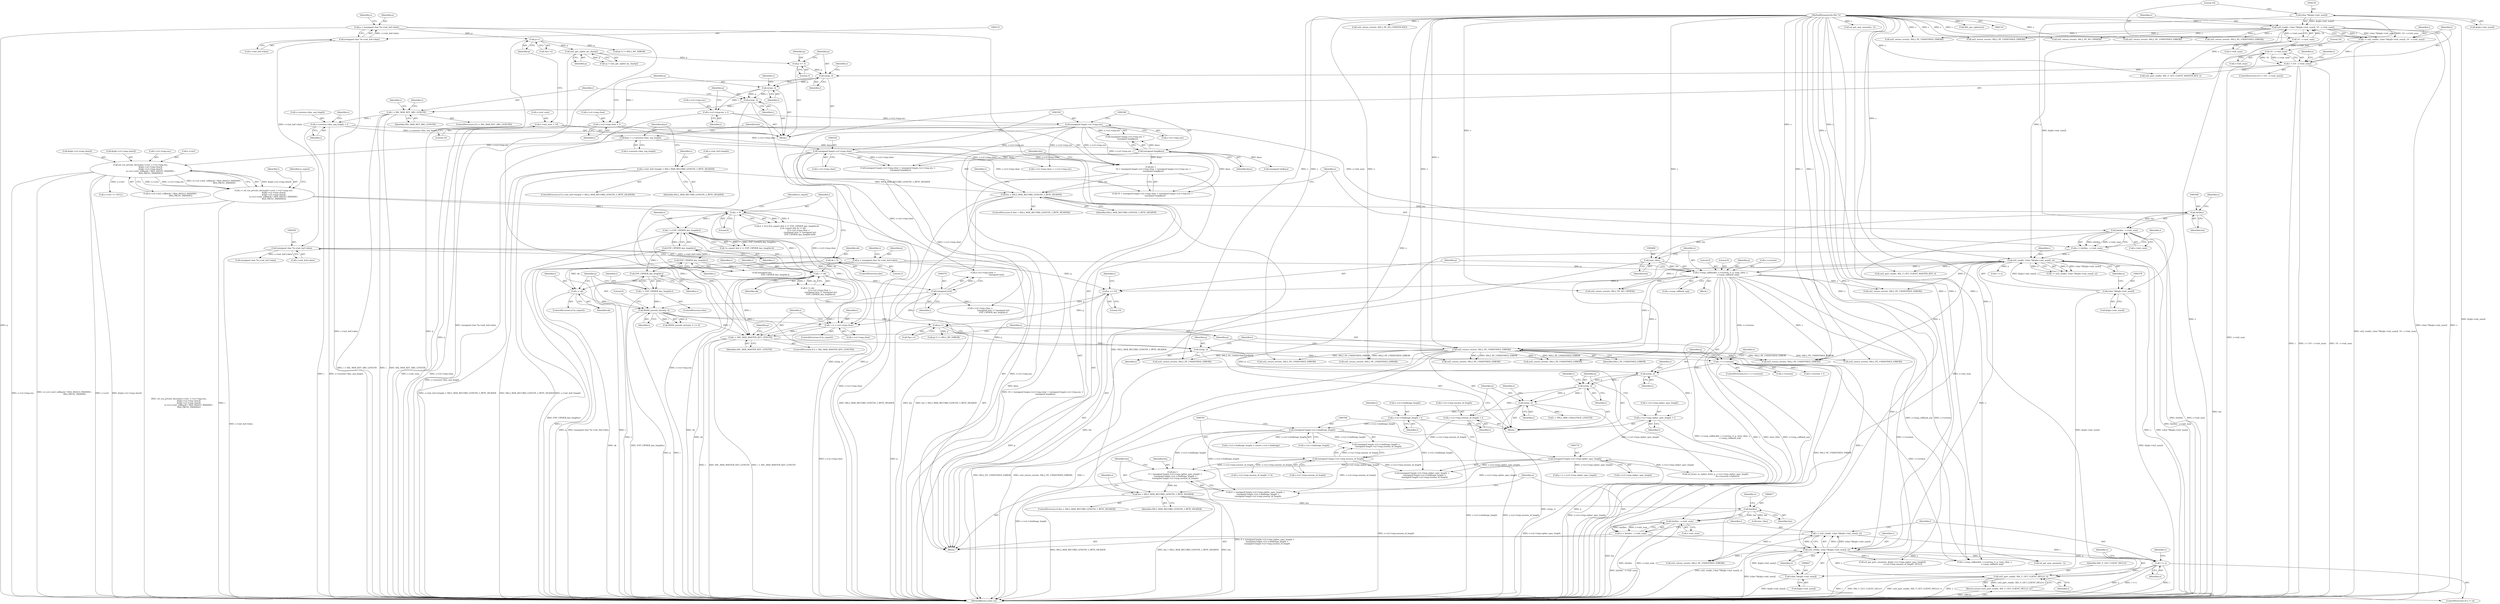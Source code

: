 digraph "0_openssl_86f8fb0e344d62454f8daf3e15236b2b59210756_0@API" {
"1000822" [label="(Call,i = ssl2_read(s, (char *)&(p[s->init_num]), n))"];
"1000824" [label="(Call,ssl2_read(s, (char *)&(p[s->init_num]), n))"];
"1000375" [label="(Call,ssl2_read(s, (char *)&(p[s->init_num]), n))"];
"1000147" [label="(Call,ssl2_read(s, (char *)&(p[s->init_num]), 10 - s->init_num))"];
"1000117" [label="(MethodParameterIn,SSL *s)"];
"1000149" [label="(Call,(char *)&(p[s->init_num]))"];
"1000157" [label="(Call,10 - s->init_num)"];
"1000377" [label="(Call,(char *)&(p[s->init_num]))"];
"1000364" [label="(Call,n = (int)len - s->init_num)"];
"1000366" [label="(Call,(int)len - s->init_num)"];
"1000367" [label="(Call,(int)len)"];
"1000351" [label="(Call,len > SSL2_MAX_RECORD_LENGTH_3_BYTE_HEADER)"];
"1000323" [label="(Call,len =\n        10 + (unsigned long)s->s2->tmp.clear + (unsigned long)s->s2->tmp.enc +\n        (unsigned long)keya)"];
"1000328" [label="(Call,(unsigned long)s->s2->tmp.clear)"];
"1000239" [label="(Call,s->s2->tmp.clear = i)"];
"1000236" [label="(Call,n2s(p, i))"];
"1000233" [label="(Call,p += 3)"];
"1000210" [label="(Call,ssl2_get_cipher_by_char(p))"];
"1000183" [label="(Call,p++)"];
"1000129" [label="(Call,p = (unsigned char *)s->init_buf->data)"];
"1000131" [label="(Call,(unsigned char *)s->init_buf->data)"];
"1000163" [label="(Call,i < (10 - s->init_num))"];
"1000145" [label="(Call,i = ssl2_read(s, (char *)&(p[s->init_num]), 10 - s->init_num))"];
"1000165" [label="(Call,10 - s->init_num)"];
"1000338" [label="(Call,(unsigned long)s->s2->tmp.enc)"];
"1000251" [label="(Call,s->s2->tmp.enc = i)"];
"1000248" [label="(Call,n2s(p, i))"];
"1000347" [label="(Call,(unsigned long)keya)"];
"1000316" [label="(Call,keya = s->session->key_arg_length)"];
"1000277" [label="(Call,s->session->key_arg_length = i)"];
"1000264" [label="(Call,i > SSL_MAX_KEY_ARG_LENGTH)"];
"1000260" [label="(Call,n2s(p, i))"];
"1000299" [label="(Call,s->init_buf->length < SSL2_MAX_RECORD_LENGTH_3_BYTE_HEADER)"];
"1000175" [label="(Call,s->init_num = 10)"];
"1000657" [label="(Call,ssl2_return_error(s, SSL2_PE_UNDEFINED_ERROR))"];
"1000400" [label="(Call,s->msg_callback(0, s->version, 0, p, (size_t)len, s,\n                        s->msg_callback_arg))"];
"1000289" [label="(Call,p = (unsigned char *)s->init_buf->data)"];
"1000291" [label="(Call,(unsigned char *)s->init_buf->data)"];
"1000407" [label="(Call,(size_t)len)"];
"1000826" [label="(Call,(char *)&(p[s->init_num]))"];
"1000813" [label="(Call,n = (int)len - s->init_num)"];
"1000815" [label="(Call,(int)len - s->init_num)"];
"1000816" [label="(Call,(int)len)"];
"1000800" [label="(Call,len > SSL2_MAX_RECORD_LENGTH_3_BYTE_HEADER)"];
"1000768" [label="(Call,len =\n        9 + (unsigned long)s->s2->tmp.cipher_spec_length +\n        (unsigned long)s->s2->challenge_length +\n        (unsigned long)s->s2->tmp.session_id_length)"];
"1000773" [label="(Call,(unsigned long)s->s2->tmp.cipher_spec_length)"];
"1000705" [label="(Call,s->s2->tmp.cipher_spec_length = i)"];
"1000702" [label="(Call,n2s(p, i))"];
"1000688" [label="(Call,n2s(p, i))"];
"1000663" [label="(Call,p++)"];
"1000599" [label="(Call,RAND_pseudo_bytes(p, i))"];
"1000414" [label="(Call,p += 10)"];
"1000589" [label="(Call,i = ek)"];
"1000547" [label="(Call,ek = 5)"];
"1000566" [label="(Call,i != ek)"];
"1000559" [label="(Call,i != EVP_CIPHER_key_length(c))"];
"1000552" [label="(Call,i < 0)"];
"1000466" [label="(Call,i = ssl_rsa_private_decrypt(s->cert, s->s2->tmp.enc,\n                                &(p[s->s2->tmp.clear]),\n                                &(p[s->s2->tmp.clear]),\n                                (s->s2->ssl2_rollback) ? RSA_SSLV23_PADDING :\n                                RSA_PKCS1_PADDING))"];
"1000468" [label="(Call,ssl_rsa_private_decrypt(s->cert, s->s2->tmp.enc,\n                                &(p[s->s2->tmp.clear]),\n                                &(p[s->s2->tmp.clear]),\n                                (s->s2->ssl2_rollback) ? RSA_SSLV23_PADDING :\n                                RSA_PKCS1_PADDING))"];
"1000561" [label="(Call,EVP_CIPHER_key_length(c))"];
"1000593" [label="(Call,i = EVP_CIPHER_key_length(c))"];
"1000595" [label="(Call,EVP_CIPHER_key_length(c))"];
"1000583" [label="(Call,EVP_CIPHER_key_length(c))"];
"1000653" [label="(Call,i > SSL_MAX_MASTER_KEY_LENGTH)"];
"1000643" [label="(Call,i += s->s2->tmp.clear)"];
"1000578" [label="(Call,(unsigned int)i)"];
"1000692" [label="(Call,i < s->version)"];
"1000783" [label="(Call,(unsigned long)s->s2->challenge_length)"];
"1000729" [label="(Call,s->s2->challenge_length = i)"];
"1000726" [label="(Call,n2s(p, i))"];
"1000714" [label="(Call,n2s(p, i))"];
"1000790" [label="(Call,(unsigned long)s->s2->tmp.session_id_length)"];
"1000717" [label="(Call,s->s2->tmp.session_id_length = i)"];
"1000836" [label="(Call,i != n)"];
"1000840" [label="(Call,ssl2_part_read(s, SSL_F_GET_CLIENT_HELLO, i))"];
"1000839" [label="(Return,return (ssl2_part_read(s, SSL_F_GET_CLIENT_HELLO, i));)"];
"1000300" [label="(Call,s->init_buf->length)"];
"1000233" [label="(Call,p += 3)"];
"1000129" [label="(Call,p = (unsigned char *)s->init_buf->data)"];
"1000556" [label="(Call,!is_export && (i != EVP_CIPHER_key_length(c)))"];
"1000580" [label="(Identifier,i)"];
"1000729" [label="(Call,s->s2->challenge_length = i)"];
"1000369" [label="(Identifier,len)"];
"1000828" [label="(Call,&(p[s->init_num]))"];
"1000365" [label="(Identifier,n)"];
"1000815" [label="(Call,(int)len - s->init_num)"];
"1000327" [label="(Call,(unsigned long)s->s2->tmp.clear + (unsigned long)s->s2->tmp.enc +\n        (unsigned long)keya)"];
"1000166" [label="(Literal,10)"];
"1000406" [label="(Identifier,p)"];
"1000467" [label="(Identifier,i)"];
"1000602" [label="(Literal,0)"];
"1000969" [label="(Call,s->cert == NULL)"];
"1000402" [label="(Call,s->version)"];
"1000800" [label="(Call,len > SSL2_MAX_RECORD_LENGTH_3_BYTE_HEADER)"];
"1000117" [label="(MethodParameterIn,SSL *s)"];
"1000826" [label="(Call,(char *)&(p[s->init_num]))"];
"1000164" [label="(Identifier,i)"];
"1000251" [label="(Call,s->s2->tmp.enc = i)"];
"1000568" [label="(Identifier,ek)"];
"1000804" [label="(Call,ssl2_return_error(s, SSL2_PE_UNDEFINED_ERROR))"];
"1000238" [label="(Identifier,i)"];
"1000589" [label="(Call,i = ek)"];
"1000261" [label="(Identifier,p)"];
"1000317" [label="(Identifier,keya)"];
"1000730" [label="(Call,s->s2->challenge_length)"];
"1000592" [label="(ControlStructure,else)"];
"1000349" [label="(Identifier,keya)"];
"1000172" [label="(Identifier,s)"];
"1000690" [label="(Identifier,i)"];
"1000293" [label="(Call,s->init_buf->data)"];
"1000561" [label="(Call,EVP_CIPHER_key_length(c))"];
"1000466" [label="(Call,i = ssl_rsa_private_decrypt(s->cert, s->s2->tmp.enc,\n                                &(p[s->s2->tmp.clear]),\n                                &(p[s->s2->tmp.clear]),\n                                (s->s2->ssl2_rollback) ? RSA_SSLV23_PADDING :\n                                RSA_PKCS1_PADDING))"];
"1000162" [label="(ControlStructure,if (i < (10 - s->init_num)))"];
"1000249" [label="(Identifier,p)"];
"1000814" [label="(Identifier,n)"];
"1000975" [label="(Call,ssl2_return_error(s, SSL2_PE_NO_CERTIFICATE))"];
"1000159" [label="(Call,s->init_num)"];
"1000323" [label="(Call,len =\n        10 + (unsigned long)s->s2->tmp.clear + (unsigned long)s->s2->tmp.enc +\n        (unsigned long)keya)"];
"1000662" [label="(Call,*(p++))"];
"1000337" [label="(Call,(unsigned long)s->s2->tmp.enc +\n        (unsigned long)keya)"];
"1000182" [label="(Call,*(p++))"];
"1000290" [label="(Identifier,p)"];
"1000675" [label="(Call,ssl2_return_error(s, SSL2_PE_UNDEFINED_ERROR))"];
"1000400" [label="(Call,s->msg_callback(0, s->version, 0, p, (size_t)len, s,\n                        s->msg_callback_arg))"];
"1000266" [label="(Identifier,SSL_MAX_KEY_ARG_LENGTH)"];
"1000581" [label="(Call,(unsigned int)\n                                          EVP_CIPHER_key_length(c))"];
"1000783" [label="(Call,(unsigned long)s->s2->challenge_length)"];
"1001004" [label="(Call,ssl_bytes_to_cipher_list(s, p, s->s2->tmp.cipher_spec_length,\n                                      &s->session->ciphers))"];
"1000551" [label="(Call,(i < 0) || ((!is_export && (i != EVP_CIPHER_key_length(c)))\n                    || (is_export && ((i != ek)\n                                      || (s->s2->tmp.clear +\n                                          (unsigned int)i != (unsigned int)\n                                          EVP_CIPHER_key_length(c))))))"];
"1000268" [label="(Call,ssl2_return_error(s, SSL2_PE_UNDEFINED_ERROR))"];
"1000713" [label="(Identifier,i)"];
"1000790" [label="(Call,(unsigned long)s->s2->tmp.session_id_length)"];
"1000594" [label="(Identifier,i)"];
"1000264" [label="(Call,i > SSL_MAX_KEY_ARG_LENGTH)"];
"1000590" [label="(Identifier,i)"];
"1000371" [label="(Identifier,s)"];
"1000176" [label="(Call,s->init_num)"];
"1000653" [label="(Call,i > SSL_MAX_MASTER_KEY_LENGTH)"];
"1000263" [label="(ControlStructure,if (i > SSL_MAX_KEY_ARG_LENGTH))"];
"1000601" [label="(Identifier,i)"];
"1000479" [label="(Call,&(p[s->s2->tmp.clear]))"];
"1000728" [label="(Identifier,i)"];
"1000868" [label="(Call,s->s2->tmp.session_id_length != 0)"];
"1000567" [label="(Identifier,i)"];
"1000302" [label="(Identifier,s)"];
"1000269" [label="(Identifier,s)"];
"1000773" [label="(Call,(unsigned long)s->s2->tmp.cipher_spec_length)"];
"1000668" [label="(Call,p[-1] != SSL2_MT_ERROR)"];
"1000840" [label="(Call,ssl2_part_read(s, SSL_F_GET_CLIENT_HELLO, i))"];
"1000547" [label="(Call,ek = 5)"];
"1000175" [label="(Call,s->init_num = 10)"];
"1000410" [label="(Identifier,s)"];
"1000913" [label="(Call,ssl2_return_error(s, SSL2_PE_UNDEFINED_ERROR))"];
"1000387" [label="(Call,i != n)"];
"1000148" [label="(Identifier,s)"];
"1000593" [label="(Call,i = EVP_CIPHER_key_length(c))"];
"1000856" [label="(Call,(size_t)len)"];
"1000265" [label="(Identifier,i)"];
"1000328" [label="(Call,(unsigned long)s->s2->tmp.clear)"];
"1000234" [label="(Identifier,p)"];
"1000278" [label="(Call,s->session->key_arg_length)"];
"1000356" [label="(Identifier,s)"];
"1000658" [label="(Identifier,s)"];
"1000818" [label="(Identifier,len)"];
"1000702" [label="(Call,n2s(p, i))"];
"1000693" [label="(Identifier,i)"];
"1000255" [label="(Identifier,s)"];
"1000298" [label="(ControlStructure,if (s->init_buf->length < SSL2_MAX_RECORD_LENGTH_3_BYTE_HEADER))"];
"1000654" [label="(Identifier,i)"];
"1000842" [label="(Identifier,SSL_F_GET_CLIENT_HELLO)"];
"1000211" [label="(Identifier,p)"];
"1000305" [label="(Identifier,SSL2_MAX_RECORD_LENGTH_3_BYTE_HEADER)"];
"1000599" [label="(Call,RAND_pseudo_bytes(p, i))"];
"1000248" [label="(Call,n2s(p, i))"];
"1000280" [label="(Identifier,s)"];
"1000566" [label="(Call,i != ek)"];
"1000558" [label="(Identifier,is_export)"];
"1001122" [label="(Call,s->s2->challenge_length > sizeof s->s2->challenge)"];
"1001166" [label="(MethodReturn,static int)"];
"1000145" [label="(Call,i = ssl2_read(s, (char *)&(p[s->init_num]), 10 - s->init_num))"];
"1000553" [label="(Identifier,i)"];
"1000643" [label="(Call,i += s->s2->tmp.clear)"];
"1000694" [label="(Call,s->version)"];
"1000468" [label="(Call,ssl_rsa_private_decrypt(s->cert, s->s2->tmp.enc,\n                                &(p[s->s2->tmp.clear]),\n                                &(p[s->s2->tmp.clear]),\n                                (s->s2->ssl2_rollback) ? RSA_SSLV23_PADDING :\n                                RSA_PKCS1_PADDING))"];
"1000715" [label="(Identifier,p)"];
"1000836" [label="(Call,i != n)"];
"1000240" [label="(Call,s->s2->tmp.clear)"];
"1000718" [label="(Call,s->s2->tmp.session_id_length)"];
"1000760" [label="(Identifier,p)"];
"1000374" [label="(Identifier,i)"];
"1000144" [label="(Block,)"];
"1001103" [label="(Call,p += s->s2->tmp.cipher_spec_length)"];
"1000373" [label="(Call,i = ssl2_read(s, (char *)&(p[s->init_num]), n))"];
"1000705" [label="(Call,s->s2->tmp.cipher_spec_length = i)"];
"1000355" [label="(Call,ssl2_return_error(s, SSL2_PE_UNDEFINED_ERROR))"];
"1000587" [label="(ControlStructure,if (is_export))"];
"1000692" [label="(Call,i < s->version)"];
"1000761" [label="(Call,(unsigned char *)s->init_buf->data)"];
"1000157" [label="(Call,10 - s->init_num)"];
"1000262" [label="(Identifier,i)"];
"1001135" [label="(Call,ssl2_return_error(s, SSL2_PE_UNDEFINED_ERROR))"];
"1000259" [label="(Identifier,i)"];
"1000379" [label="(Call,&(p[s->init_num]))"];
"1000407" [label="(Call,(size_t)len)"];
"1000802" [label="(Identifier,SSL2_MAX_RECORD_LENGTH_3_BYTE_HEADER)"];
"1000745" [label="(Call,ssl2_return_error(s, SSL2_PE_UNDEFINED_ERROR))"];
"1000147" [label="(Call,ssl2_read(s, (char *)&(p[s->init_num]), 10 - s->init_num))"];
"1000370" [label="(Call,s->init_num)"];
"1000385" [label="(Identifier,n)"];
"1000699" [label="(Identifier,s)"];
"1000716" [label="(Identifier,i)"];
"1000236" [label="(Call,n2s(p, i))"];
"1000600" [label="(Identifier,p)"];
"1000706" [label="(Call,s->s2->tmp.cipher_spec_length)"];
"1000986" [label="(Call,ssl_get_new_session(s, 1))"];
"1000739" [label="(Identifier,i)"];
"1000554" [label="(Literal,0)"];
"1000165" [label="(Call,10 - s->init_num)"];
"1000237" [label="(Identifier,p)"];
"1000415" [label="(Identifier,p)"];
"1000260" [label="(Call,n2s(p, i))"];
"1000289" [label="(Call,p = (unsigned char *)s->init_buf->data)"];
"1000769" [label="(Identifier,len)"];
"1000411" [label="(Call,s->msg_callback_arg)"];
"1000663" [label="(Call,p++)"];
"1000824" [label="(Call,ssl2_read(s, (char *)&(p[s->init_num]), n))"];
"1000420" [label="(Identifier,s)"];
"1000960" [label="(Call,ssl2_return_error(s, SSL2_PE_UNDEFINED_ERROR))"];
"1000347" [label="(Call,(unsigned long)keya)"];
"1000130" [label="(Identifier,p)"];
"1000141" [label="(Identifier,s)"];
"1000813" [label="(Call,n = (int)len - s->init_num)"];
"1000146" [label="(Identifier,i)"];
"1000340" [label="(Call,s->s2->tmp.enc)"];
"1000414" [label="(Call,p += 10)"];
"1000704" [label="(Identifier,i)"];
"1000416" [label="(Literal,10)"];
"1000799" [label="(ControlStructure,if (len > SSL2_MAX_RECORD_LENGTH_3_BYTE_HEADER))"];
"1000990" [label="(Call,ssl2_return_error(s, SSL2_PE_UNDEFINED_ERROR))"];
"1000426" [label="(Call,s->s2->tmp.clear + s->s2->tmp.enc)"];
"1000409" [label="(Identifier,len)"];
"1000825" [label="(Identifier,s)"];
"1000208" [label="(Call,cp = ssl2_get_cipher_by_char(p))"];
"1000820" [label="(Identifier,s)"];
"1000375" [label="(Call,ssl2_read(s, (char *)&(p[s->init_num]), n))"];
"1000183" [label="(Call,p++)"];
"1000775" [label="(Call,s->s2->tmp.cipher_spec_length)"];
"1000792" [label="(Call,s->s2->tmp.session_id_length)"];
"1000210" [label="(Call,ssl2_get_cipher_by_char(p))"];
"1000252" [label="(Call,s->s2->tmp.enc)"];
"1000645" [label="(Call,s->s2->tmp.clear)"];
"1000376" [label="(Identifier,s)"];
"1000714" [label="(Call,n2s(p, i))"];
"1000841" [label="(Identifier,s)"];
"1000837" [label="(Identifier,i)"];
"1000849" [label="(Call,s->msg_callback(0, s->version, 0, p, (size_t)len, s,\n                        s->msg_callback_arg))"];
"1000338" [label="(Call,(unsigned long)s->s2->tmp.enc)"];
"1000689" [label="(Identifier,p)"];
"1000195" [label="(Call,ssl2_return_error(s, SSL2_PE_UNDEFINED_ERROR))"];
"1000163" [label="(Call,i < (10 - s->init_num))"];
"1000472" [label="(Call,s->s2->tmp.enc)"];
"1000823" [label="(Identifier,i)"];
"1000299" [label="(Call,s->init_buf->length < SSL2_MAX_RECORD_LENGTH_3_BYTE_HEADER)"];
"1000167" [label="(Call,s->init_num)"];
"1000235" [label="(Literal,3)"];
"1000283" [label="(Identifier,i)"];
"1000469" [label="(Call,s->cert)"];
"1000151" [label="(Call,&(p[s->init_num]))"];
"1000655" [label="(Identifier,SSL_MAX_MASTER_KEY_LENGTH)"];
"1000835" [label="(ControlStructure,if (i != n))"];
"1000785" [label="(Call,s->s2->challenge_length)"];
"1000399" [label="(Block,)"];
"1000839" [label="(Return,return (ssl2_part_read(s, SSL_F_GET_CLIENT_HELLO, i));)"];
"1000552" [label="(Call,i < 0)"];
"1000401" [label="(Literal,0)"];
"1000324" [label="(Identifier,len)"];
"1000822" [label="(Call,i = ssl2_read(s, (char *)&(p[s->init_num]), n))"];
"1000133" [label="(Call,s->init_buf->data)"];
"1000591" [label="(Identifier,ek)"];
"1000732" [label="(Identifier,s)"];
"1000377" [label="(Call,(char *)&(p[s->init_num]))"];
"1000250" [label="(Identifier,i)"];
"1000562" [label="(Identifier,c)"];
"1000560" [label="(Identifier,i)"];
"1000538" [label="(Call,ssl2_return_error(s, SSL2_PE_NO_CIPHER))"];
"1000838" [label="(Identifier,n)"];
"1000179" [label="(Literal,10)"];
"1000801" [label="(Identifier,len)"];
"1000366" [label="(Call,(int)len - s->init_num)"];
"1000325" [label="(Call,10 + (unsigned long)s->s2->tmp.clear + (unsigned long)s->s2->tmp.enc +\n        (unsigned long)keya)"];
"1000247" [label="(Identifier,i)"];
"1000578" [label="(Call,(unsigned int)i)"];
"1000565" [label="(Call,(i != ek)\n                                      || (s->s2->tmp.clear +\n                                          (unsigned int)i != (unsigned int)\n                                          EVP_CIPHER_key_length(c)))"];
"1000307" [label="(Call,ssl2_return_error(s, SSL2_PE_UNDEFINED_ERROR))"];
"1000846" [label="(Identifier,s)"];
"1000353" [label="(Identifier,SSL2_MAX_RECORD_LENGTH_3_BYTE_HEADER)"];
"1000703" [label="(Identifier,p)"];
"1000350" [label="(ControlStructure,if (len > SSL2_MAX_RECORD_LENGTH_3_BYTE_HEADER))"];
"1000217" [label="(Call,ssl2_return_error(s, SSL2_PE_NO_CIPHER))"];
"1000909" [label="(Call,ssl_get_new_session(s, 1))"];
"1000923" [label="(Call,ssl_get_prev_session(s, &(p[s->s2->tmp.cipher_spec_length]),\n                                 s->s2->tmp.session_id_length, NULL))"];
"1000598" [label="(Call,RAND_pseudo_bytes(p, i) <= 0)"];
"1000243" [label="(Identifier,s)"];
"1000574" [label="(Identifier,s)"];
"1000391" [label="(Call,ssl2_part_read(s, SSL_F_GET_CLIENT_MASTER_KEY, i))"];
"1000843" [label="(Identifier,i)"];
"1000659" [label="(Identifier,SSL2_PE_UNDEFINED_ERROR)"];
"1000727" [label="(Identifier,p)"];
"1000657" [label="(Call,ssl2_return_error(s, SSL2_PE_UNDEFINED_ERROR))"];
"1000188" [label="(Call,p[-1] != SSL2_MT_ERROR)"];
"1000318" [label="(Call,s->session->key_arg_length)"];
"1001027" [label="(Call,SSL_get_ciphers(s))"];
"1000709" [label="(Identifier,s)"];
"1000546" [label="(ControlStructure,else)"];
"1000499" [label="(Call,(s->s2->ssl2_rollback) ? RSA_SSLV23_PADDING :\n                                RSA_PKCS1_PADDING)"];
"1000596" [label="(Identifier,c)"];
"1000644" [label="(Identifier,i)"];
"1000291" [label="(Call,(unsigned char *)s->init_buf->data)"];
"1000583" [label="(Call,EVP_CIPHER_key_length(c))"];
"1000158" [label="(Literal,10)"];
"1000782" [label="(Call,(unsigned long)s->s2->challenge_length +\n        (unsigned long)s->s2->tmp.session_id_length)"];
"1000697" [label="(Call,s->version = i)"];
"1000735" [label="(Identifier,i)"];
"1000131" [label="(Call,(unsigned char *)s->init_buf->data)"];
"1000489" [label="(Call,&(p[s->s2->tmp.clear]))"];
"1000834" [label="(Identifier,n)"];
"1000641" [label="(ControlStructure,if (is_export))"];
"1000308" [label="(Identifier,s)"];
"1000457" [label="(Call,ssl2_return_error(s, SSL2_PE_UNDEFINED_ERROR))"];
"1000405" [label="(Literal,0)"];
"1000652" [label="(ControlStructure,if (i > SSL_MAX_MASTER_KEY_LENGTH))"];
"1000819" [label="(Call,s->init_num)"];
"1000768" [label="(Call,len =\n        9 + (unsigned long)s->s2->tmp.cipher_spec_length +\n        (unsigned long)s->s2->challenge_length +\n        (unsigned long)s->s2->tmp.session_id_length)"];
"1000691" [label="(ControlStructure,if (i < s->version))"];
"1000149" [label="(Call,(char *)&(p[s->init_num]))"];
"1000584" [label="(Identifier,c)"];
"1000569" [label="(Call,s->s2->tmp.clear +\n                                          (unsigned int)i != (unsigned int)\n                                          EVP_CIPHER_key_length(c))"];
"1000352" [label="(Identifier,len)"];
"1000441" [label="(Call,(unsigned int)keya)"];
"1000721" [label="(Identifier,s)"];
"1000177" [label="(Identifier,s)"];
"1000549" [label="(Literal,5)"];
"1000508" [label="(Identifier,is_export)"];
"1000171" [label="(Call,ssl2_part_read(s, SSL_F_GET_CLIENT_MASTER_KEY, i))"];
"1000726" [label="(Call,n2s(p, i))"];
"1000805" [label="(Identifier,s)"];
"1000570" [label="(Call,s->s2->tmp.clear +\n                                          (unsigned int)i)"];
"1000664" [label="(Identifier,p)"];
"1000595" [label="(Call,EVP_CIPHER_key_length(c))"];
"1000738" [label="(Call,i < SSL2_MIN_CHALLENGE_LENGTH)"];
"1000286" [label="(Identifier,s)"];
"1000688" [label="(Call,n2s(p, i))"];
"1000330" [label="(Call,s->s2->tmp.clear)"];
"1000118" [label="(Block,)"];
"1000548" [label="(Identifier,ek)"];
"1000559" [label="(Call,i != EVP_CIPHER_key_length(c))"];
"1000887" [label="(Call,ssl2_return_error(s, SSL2_PE_UNDEFINED_ERROR))"];
"1000770" [label="(Call,9 + (unsigned long)s->s2->tmp.cipher_spec_length +\n        (unsigned long)s->s2->challenge_length +\n        (unsigned long)s->s2->tmp.session_id_length)"];
"1000717" [label="(Call,s->s2->tmp.session_id_length = i)"];
"1000316" [label="(Call,keya = s->session->key_arg_length)"];
"1000816" [label="(Call,(int)len)"];
"1000367" [label="(Call,(int)len)"];
"1000772" [label="(Call,(unsigned long)s->s2->tmp.cipher_spec_length +\n        (unsigned long)s->s2->challenge_length +\n        (unsigned long)s->s2->tmp.session_id_length)"];
"1000277" [label="(Call,s->session->key_arg_length = i)"];
"1000725" [label="(Identifier,i)"];
"1000351" [label="(Call,len > SSL2_MAX_RECORD_LENGTH_3_BYTE_HEADER)"];
"1000656" [label="(Block,)"];
"1000239" [label="(Call,s->s2->tmp.clear = i)"];
"1000184" [label="(Identifier,p)"];
"1000364" [label="(Call,n = (int)len - s->init_num)"];
"1000822" -> "1000118"  [label="AST: "];
"1000822" -> "1000824"  [label="CFG: "];
"1000823" -> "1000822"  [label="AST: "];
"1000824" -> "1000822"  [label="AST: "];
"1000837" -> "1000822"  [label="CFG: "];
"1000822" -> "1001166"  [label="DDG: ssl2_read(s, (char *)&(p[s->init_num]), n)"];
"1000824" -> "1000822"  [label="DDG: s"];
"1000824" -> "1000822"  [label="DDG: (char *)&(p[s->init_num])"];
"1000824" -> "1000822"  [label="DDG: n"];
"1000822" -> "1000836"  [label="DDG: i"];
"1000824" -> "1000834"  [label="CFG: "];
"1000825" -> "1000824"  [label="AST: "];
"1000826" -> "1000824"  [label="AST: "];
"1000834" -> "1000824"  [label="AST: "];
"1000824" -> "1001166"  [label="DDG: (char *)&(p[s->init_num])"];
"1000375" -> "1000824"  [label="DDG: s"];
"1000657" -> "1000824"  [label="DDG: s"];
"1000400" -> "1000824"  [label="DDG: s"];
"1000117" -> "1000824"  [label="DDG: s"];
"1000826" -> "1000824"  [label="DDG: &(p[s->init_num])"];
"1000813" -> "1000824"  [label="DDG: n"];
"1000824" -> "1000836"  [label="DDG: n"];
"1000824" -> "1000840"  [label="DDG: s"];
"1000824" -> "1000849"  [label="DDG: s"];
"1000824" -> "1000887"  [label="DDG: s"];
"1000824" -> "1000909"  [label="DDG: s"];
"1000824" -> "1000923"  [label="DDG: s"];
"1000375" -> "1000373"  [label="AST: "];
"1000375" -> "1000385"  [label="CFG: "];
"1000376" -> "1000375"  [label="AST: "];
"1000377" -> "1000375"  [label="AST: "];
"1000385" -> "1000375"  [label="AST: "];
"1000373" -> "1000375"  [label="CFG: "];
"1000375" -> "1001166"  [label="DDG: s"];
"1000375" -> "1001166"  [label="DDG: (char *)&(p[s->init_num])"];
"1000375" -> "1000373"  [label="DDG: s"];
"1000375" -> "1000373"  [label="DDG: (char *)&(p[s->init_num])"];
"1000375" -> "1000373"  [label="DDG: n"];
"1000147" -> "1000375"  [label="DDG: s"];
"1000117" -> "1000375"  [label="DDG: s"];
"1000377" -> "1000375"  [label="DDG: &(p[s->init_num])"];
"1000364" -> "1000375"  [label="DDG: n"];
"1000375" -> "1000387"  [label="DDG: n"];
"1000375" -> "1000391"  [label="DDG: s"];
"1000375" -> "1000400"  [label="DDG: s"];
"1000375" -> "1000457"  [label="DDG: s"];
"1000375" -> "1000538"  [label="DDG: s"];
"1000375" -> "1000657"  [label="DDG: s"];
"1000375" -> "1000804"  [label="DDG: s"];
"1000147" -> "1000145"  [label="AST: "];
"1000147" -> "1000157"  [label="CFG: "];
"1000148" -> "1000147"  [label="AST: "];
"1000149" -> "1000147"  [label="AST: "];
"1000157" -> "1000147"  [label="AST: "];
"1000145" -> "1000147"  [label="CFG: "];
"1000147" -> "1001166"  [label="DDG: (char *)&(p[s->init_num])"];
"1000147" -> "1001166"  [label="DDG: s"];
"1000147" -> "1000145"  [label="DDG: s"];
"1000147" -> "1000145"  [label="DDG: (char *)&(p[s->init_num])"];
"1000147" -> "1000145"  [label="DDG: 10 - s->init_num"];
"1000117" -> "1000147"  [label="DDG: s"];
"1000149" -> "1000147"  [label="DDG: &(p[s->init_num])"];
"1000157" -> "1000147"  [label="DDG: 10"];
"1000157" -> "1000147"  [label="DDG: s->init_num"];
"1000147" -> "1000171"  [label="DDG: s"];
"1000147" -> "1000195"  [label="DDG: s"];
"1000147" -> "1000217"  [label="DDG: s"];
"1000147" -> "1000268"  [label="DDG: s"];
"1000147" -> "1000307"  [label="DDG: s"];
"1000147" -> "1000355"  [label="DDG: s"];
"1000117" -> "1000116"  [label="AST: "];
"1000117" -> "1001166"  [label="DDG: s"];
"1000117" -> "1000171"  [label="DDG: s"];
"1000117" -> "1000195"  [label="DDG: s"];
"1000117" -> "1000217"  [label="DDG: s"];
"1000117" -> "1000268"  [label="DDG: s"];
"1000117" -> "1000307"  [label="DDG: s"];
"1000117" -> "1000355"  [label="DDG: s"];
"1000117" -> "1000391"  [label="DDG: s"];
"1000117" -> "1000400"  [label="DDG: s"];
"1000117" -> "1000457"  [label="DDG: s"];
"1000117" -> "1000538"  [label="DDG: s"];
"1000117" -> "1000657"  [label="DDG: s"];
"1000117" -> "1000675"  [label="DDG: s"];
"1000117" -> "1000745"  [label="DDG: s"];
"1000117" -> "1000804"  [label="DDG: s"];
"1000117" -> "1000840"  [label="DDG: s"];
"1000117" -> "1000849"  [label="DDG: s"];
"1000117" -> "1000887"  [label="DDG: s"];
"1000117" -> "1000909"  [label="DDG: s"];
"1000117" -> "1000913"  [label="DDG: s"];
"1000117" -> "1000923"  [label="DDG: s"];
"1000117" -> "1000960"  [label="DDG: s"];
"1000117" -> "1000975"  [label="DDG: s"];
"1000117" -> "1000986"  [label="DDG: s"];
"1000117" -> "1000990"  [label="DDG: s"];
"1000117" -> "1001004"  [label="DDG: s"];
"1000117" -> "1001027"  [label="DDG: s"];
"1000117" -> "1001135"  [label="DDG: s"];
"1000149" -> "1000151"  [label="CFG: "];
"1000150" -> "1000149"  [label="AST: "];
"1000151" -> "1000149"  [label="AST: "];
"1000158" -> "1000149"  [label="CFG: "];
"1000149" -> "1001166"  [label="DDG: &(p[s->init_num])"];
"1000149" -> "1000377"  [label="DDG: &(p[s->init_num])"];
"1000157" -> "1000159"  [label="CFG: "];
"1000158" -> "1000157"  [label="AST: "];
"1000159" -> "1000157"  [label="AST: "];
"1000157" -> "1000165"  [label="DDG: s->init_num"];
"1000377" -> "1000379"  [label="CFG: "];
"1000378" -> "1000377"  [label="AST: "];
"1000379" -> "1000377"  [label="AST: "];
"1000385" -> "1000377"  [label="CFG: "];
"1000377" -> "1001166"  [label="DDG: &(p[s->init_num])"];
"1000377" -> "1000826"  [label="DDG: &(p[s->init_num])"];
"1000364" -> "1000118"  [label="AST: "];
"1000364" -> "1000366"  [label="CFG: "];
"1000365" -> "1000364"  [label="AST: "];
"1000366" -> "1000364"  [label="AST: "];
"1000374" -> "1000364"  [label="CFG: "];
"1000364" -> "1001166"  [label="DDG: (int)len - s->init_num"];
"1000366" -> "1000364"  [label="DDG: (int)len"];
"1000366" -> "1000364"  [label="DDG: s->init_num"];
"1000366" -> "1000370"  [label="CFG: "];
"1000367" -> "1000366"  [label="AST: "];
"1000370" -> "1000366"  [label="AST: "];
"1000366" -> "1001166"  [label="DDG: s->init_num"];
"1000366" -> "1001166"  [label="DDG: (int)len"];
"1000367" -> "1000366"  [label="DDG: len"];
"1000175" -> "1000366"  [label="DDG: s->init_num"];
"1000366" -> "1000815"  [label="DDG: s->init_num"];
"1000367" -> "1000369"  [label="CFG: "];
"1000368" -> "1000367"  [label="AST: "];
"1000369" -> "1000367"  [label="AST: "];
"1000371" -> "1000367"  [label="CFG: "];
"1000367" -> "1001166"  [label="DDG: len"];
"1000351" -> "1000367"  [label="DDG: len"];
"1000367" -> "1000407"  [label="DDG: len"];
"1000351" -> "1000350"  [label="AST: "];
"1000351" -> "1000353"  [label="CFG: "];
"1000352" -> "1000351"  [label="AST: "];
"1000353" -> "1000351"  [label="AST: "];
"1000356" -> "1000351"  [label="CFG: "];
"1000365" -> "1000351"  [label="CFG: "];
"1000351" -> "1001166"  [label="DDG: len > SSL2_MAX_RECORD_LENGTH_3_BYTE_HEADER"];
"1000351" -> "1001166"  [label="DDG: SSL2_MAX_RECORD_LENGTH_3_BYTE_HEADER"];
"1000351" -> "1001166"  [label="DDG: len"];
"1000323" -> "1000351"  [label="DDG: len"];
"1000299" -> "1000351"  [label="DDG: SSL2_MAX_RECORD_LENGTH_3_BYTE_HEADER"];
"1000351" -> "1000800"  [label="DDG: SSL2_MAX_RECORD_LENGTH_3_BYTE_HEADER"];
"1000323" -> "1000118"  [label="AST: "];
"1000323" -> "1000325"  [label="CFG: "];
"1000324" -> "1000323"  [label="AST: "];
"1000325" -> "1000323"  [label="AST: "];
"1000352" -> "1000323"  [label="CFG: "];
"1000323" -> "1001166"  [label="DDG: 10 + (unsigned long)s->s2->tmp.clear + (unsigned long)s->s2->tmp.enc +\n        (unsigned long)keya"];
"1000328" -> "1000323"  [label="DDG: s->s2->tmp.clear"];
"1000338" -> "1000323"  [label="DDG: s->s2->tmp.enc"];
"1000347" -> "1000323"  [label="DDG: keya"];
"1000328" -> "1000327"  [label="AST: "];
"1000328" -> "1000330"  [label="CFG: "];
"1000329" -> "1000328"  [label="AST: "];
"1000330" -> "1000328"  [label="AST: "];
"1000339" -> "1000328"  [label="CFG: "];
"1000328" -> "1001166"  [label="DDG: s->s2->tmp.clear"];
"1000328" -> "1000325"  [label="DDG: s->s2->tmp.clear"];
"1000328" -> "1000327"  [label="DDG: s->s2->tmp.clear"];
"1000239" -> "1000328"  [label="DDG: s->s2->tmp.clear"];
"1000328" -> "1000426"  [label="DDG: s->s2->tmp.clear"];
"1000328" -> "1000569"  [label="DDG: s->s2->tmp.clear"];
"1000328" -> "1000570"  [label="DDG: s->s2->tmp.clear"];
"1000328" -> "1000643"  [label="DDG: s->s2->tmp.clear"];
"1000239" -> "1000144"  [label="AST: "];
"1000239" -> "1000247"  [label="CFG: "];
"1000240" -> "1000239"  [label="AST: "];
"1000247" -> "1000239"  [label="AST: "];
"1000249" -> "1000239"  [label="CFG: "];
"1000239" -> "1001166"  [label="DDG: s->s2->tmp.clear"];
"1000236" -> "1000239"  [label="DDG: i"];
"1000236" -> "1000144"  [label="AST: "];
"1000236" -> "1000238"  [label="CFG: "];
"1000237" -> "1000236"  [label="AST: "];
"1000238" -> "1000236"  [label="AST: "];
"1000243" -> "1000236"  [label="CFG: "];
"1000233" -> "1000236"  [label="DDG: p"];
"1000163" -> "1000236"  [label="DDG: i"];
"1000236" -> "1000248"  [label="DDG: p"];
"1000236" -> "1000248"  [label="DDG: i"];
"1000233" -> "1000144"  [label="AST: "];
"1000233" -> "1000235"  [label="CFG: "];
"1000234" -> "1000233"  [label="AST: "];
"1000235" -> "1000233"  [label="AST: "];
"1000237" -> "1000233"  [label="CFG: "];
"1000210" -> "1000233"  [label="DDG: p"];
"1000210" -> "1000208"  [label="AST: "];
"1000210" -> "1000211"  [label="CFG: "];
"1000211" -> "1000210"  [label="AST: "];
"1000208" -> "1000210"  [label="CFG: "];
"1000210" -> "1001166"  [label="DDG: p"];
"1000210" -> "1000208"  [label="DDG: p"];
"1000183" -> "1000210"  [label="DDG: p"];
"1000183" -> "1000182"  [label="AST: "];
"1000183" -> "1000184"  [label="CFG: "];
"1000184" -> "1000183"  [label="AST: "];
"1000182" -> "1000183"  [label="CFG: "];
"1000183" -> "1001166"  [label="DDG: p"];
"1000129" -> "1000183"  [label="DDG: p"];
"1000183" -> "1000188"  [label="DDG: p"];
"1000129" -> "1000118"  [label="AST: "];
"1000129" -> "1000131"  [label="CFG: "];
"1000130" -> "1000129"  [label="AST: "];
"1000131" -> "1000129"  [label="AST: "];
"1000141" -> "1000129"  [label="CFG: "];
"1000129" -> "1001166"  [label="DDG: p"];
"1000129" -> "1001166"  [label="DDG: (unsigned char *)s->init_buf->data"];
"1000131" -> "1000129"  [label="DDG: s->init_buf->data"];
"1000131" -> "1000133"  [label="CFG: "];
"1000132" -> "1000131"  [label="AST: "];
"1000133" -> "1000131"  [label="AST: "];
"1000131" -> "1001166"  [label="DDG: s->init_buf->data"];
"1000131" -> "1000291"  [label="DDG: s->init_buf->data"];
"1000163" -> "1000162"  [label="AST: "];
"1000163" -> "1000165"  [label="CFG: "];
"1000164" -> "1000163"  [label="AST: "];
"1000165" -> "1000163"  [label="AST: "];
"1000172" -> "1000163"  [label="CFG: "];
"1000177" -> "1000163"  [label="CFG: "];
"1000163" -> "1001166"  [label="DDG: i"];
"1000163" -> "1001166"  [label="DDG: i < (10 - s->init_num)"];
"1000163" -> "1001166"  [label="DDG: 10 - s->init_num"];
"1000145" -> "1000163"  [label="DDG: i"];
"1000165" -> "1000163"  [label="DDG: 10"];
"1000165" -> "1000163"  [label="DDG: s->init_num"];
"1000163" -> "1000171"  [label="DDG: i"];
"1000145" -> "1000144"  [label="AST: "];
"1000146" -> "1000145"  [label="AST: "];
"1000164" -> "1000145"  [label="CFG: "];
"1000145" -> "1001166"  [label="DDG: ssl2_read(s, (char *)&(p[s->init_num]), 10 - s->init_num)"];
"1000165" -> "1000167"  [label="CFG: "];
"1000166" -> "1000165"  [label="AST: "];
"1000167" -> "1000165"  [label="AST: "];
"1000165" -> "1001166"  [label="DDG: s->init_num"];
"1000338" -> "1000337"  [label="AST: "];
"1000338" -> "1000340"  [label="CFG: "];
"1000339" -> "1000338"  [label="AST: "];
"1000340" -> "1000338"  [label="AST: "];
"1000348" -> "1000338"  [label="CFG: "];
"1000338" -> "1001166"  [label="DDG: s->s2->tmp.enc"];
"1000338" -> "1000325"  [label="DDG: s->s2->tmp.enc"];
"1000338" -> "1000327"  [label="DDG: s->s2->tmp.enc"];
"1000338" -> "1000337"  [label="DDG: s->s2->tmp.enc"];
"1000251" -> "1000338"  [label="DDG: s->s2->tmp.enc"];
"1000338" -> "1000426"  [label="DDG: s->s2->tmp.enc"];
"1000338" -> "1000468"  [label="DDG: s->s2->tmp.enc"];
"1000251" -> "1000144"  [label="AST: "];
"1000251" -> "1000259"  [label="CFG: "];
"1000252" -> "1000251"  [label="AST: "];
"1000259" -> "1000251"  [label="AST: "];
"1000261" -> "1000251"  [label="CFG: "];
"1000251" -> "1001166"  [label="DDG: s->s2->tmp.enc"];
"1000248" -> "1000251"  [label="DDG: i"];
"1000248" -> "1000144"  [label="AST: "];
"1000248" -> "1000250"  [label="CFG: "];
"1000249" -> "1000248"  [label="AST: "];
"1000250" -> "1000248"  [label="AST: "];
"1000255" -> "1000248"  [label="CFG: "];
"1000248" -> "1000260"  [label="DDG: p"];
"1000248" -> "1000260"  [label="DDG: i"];
"1000347" -> "1000337"  [label="AST: "];
"1000347" -> "1000349"  [label="CFG: "];
"1000348" -> "1000347"  [label="AST: "];
"1000349" -> "1000347"  [label="AST: "];
"1000337" -> "1000347"  [label="CFG: "];
"1000347" -> "1001166"  [label="DDG: keya"];
"1000347" -> "1000325"  [label="DDG: keya"];
"1000347" -> "1000327"  [label="DDG: keya"];
"1000347" -> "1000337"  [label="DDG: keya"];
"1000316" -> "1000347"  [label="DDG: keya"];
"1000347" -> "1000441"  [label="DDG: keya"];
"1000316" -> "1000118"  [label="AST: "];
"1000316" -> "1000318"  [label="CFG: "];
"1000317" -> "1000316"  [label="AST: "];
"1000318" -> "1000316"  [label="AST: "];
"1000324" -> "1000316"  [label="CFG: "];
"1000316" -> "1001166"  [label="DDG: s->session->key_arg_length"];
"1000277" -> "1000316"  [label="DDG: s->session->key_arg_length"];
"1000277" -> "1000144"  [label="AST: "];
"1000277" -> "1000283"  [label="CFG: "];
"1000278" -> "1000277"  [label="AST: "];
"1000283" -> "1000277"  [label="AST: "];
"1000286" -> "1000277"  [label="CFG: "];
"1000277" -> "1001166"  [label="DDG: s->session->key_arg_length"];
"1000277" -> "1001166"  [label="DDG: i"];
"1000264" -> "1000277"  [label="DDG: i"];
"1000264" -> "1000263"  [label="AST: "];
"1000264" -> "1000266"  [label="CFG: "];
"1000265" -> "1000264"  [label="AST: "];
"1000266" -> "1000264"  [label="AST: "];
"1000269" -> "1000264"  [label="CFG: "];
"1000280" -> "1000264"  [label="CFG: "];
"1000264" -> "1001166"  [label="DDG: i"];
"1000264" -> "1001166"  [label="DDG: i > SSL_MAX_KEY_ARG_LENGTH"];
"1000264" -> "1001166"  [label="DDG: SSL_MAX_KEY_ARG_LENGTH"];
"1000260" -> "1000264"  [label="DDG: i"];
"1000260" -> "1000144"  [label="AST: "];
"1000260" -> "1000262"  [label="CFG: "];
"1000261" -> "1000260"  [label="AST: "];
"1000262" -> "1000260"  [label="AST: "];
"1000265" -> "1000260"  [label="CFG: "];
"1000260" -> "1001166"  [label="DDG: n2s(p, i)"];
"1000260" -> "1001166"  [label="DDG: p"];
"1000299" -> "1000298"  [label="AST: "];
"1000299" -> "1000305"  [label="CFG: "];
"1000300" -> "1000299"  [label="AST: "];
"1000305" -> "1000299"  [label="AST: "];
"1000308" -> "1000299"  [label="CFG: "];
"1000317" -> "1000299"  [label="CFG: "];
"1000299" -> "1001166"  [label="DDG: s->init_buf->length < SSL2_MAX_RECORD_LENGTH_3_BYTE_HEADER"];
"1000299" -> "1001166"  [label="DDG: SSL2_MAX_RECORD_LENGTH_3_BYTE_HEADER"];
"1000299" -> "1001166"  [label="DDG: s->init_buf->length"];
"1000175" -> "1000144"  [label="AST: "];
"1000175" -> "1000179"  [label="CFG: "];
"1000176" -> "1000175"  [label="AST: "];
"1000179" -> "1000175"  [label="AST: "];
"1000184" -> "1000175"  [label="CFG: "];
"1000175" -> "1001166"  [label="DDG: s->init_num"];
"1000657" -> "1000656"  [label="AST: "];
"1000657" -> "1000659"  [label="CFG: "];
"1000658" -> "1000657"  [label="AST: "];
"1000659" -> "1000657"  [label="AST: "];
"1000664" -> "1000657"  [label="CFG: "];
"1000657" -> "1001166"  [label="DDG: s"];
"1000657" -> "1001166"  [label="DDG: SSL2_PE_UNDEFINED_ERROR"];
"1000657" -> "1001166"  [label="DDG: ssl2_return_error(s, SSL2_PE_UNDEFINED_ERROR)"];
"1000400" -> "1000657"  [label="DDG: s"];
"1000657" -> "1000675"  [label="DDG: s"];
"1000657" -> "1000675"  [label="DDG: SSL2_PE_UNDEFINED_ERROR"];
"1000657" -> "1000745"  [label="DDG: s"];
"1000657" -> "1000745"  [label="DDG: SSL2_PE_UNDEFINED_ERROR"];
"1000657" -> "1000804"  [label="DDG: s"];
"1000657" -> "1000804"  [label="DDG: SSL2_PE_UNDEFINED_ERROR"];
"1000657" -> "1000887"  [label="DDG: SSL2_PE_UNDEFINED_ERROR"];
"1000657" -> "1000913"  [label="DDG: SSL2_PE_UNDEFINED_ERROR"];
"1000657" -> "1000960"  [label="DDG: SSL2_PE_UNDEFINED_ERROR"];
"1000657" -> "1000990"  [label="DDG: SSL2_PE_UNDEFINED_ERROR"];
"1000657" -> "1001135"  [label="DDG: SSL2_PE_UNDEFINED_ERROR"];
"1000400" -> "1000399"  [label="AST: "];
"1000400" -> "1000411"  [label="CFG: "];
"1000401" -> "1000400"  [label="AST: "];
"1000402" -> "1000400"  [label="AST: "];
"1000405" -> "1000400"  [label="AST: "];
"1000406" -> "1000400"  [label="AST: "];
"1000407" -> "1000400"  [label="AST: "];
"1000410" -> "1000400"  [label="AST: "];
"1000411" -> "1000400"  [label="AST: "];
"1000415" -> "1000400"  [label="CFG: "];
"1000400" -> "1001166"  [label="DDG: s->msg_callback_arg"];
"1000400" -> "1001166"  [label="DDG: s->version"];
"1000400" -> "1001166"  [label="DDG: (size_t)len"];
"1000400" -> "1001166"  [label="DDG: s->msg_callback(0, s->version, 0, p, (size_t)len, s,\n                        s->msg_callback_arg)"];
"1000400" -> "1001166"  [label="DDG: s"];
"1000289" -> "1000400"  [label="DDG: p"];
"1000407" -> "1000400"  [label="DDG: len"];
"1000400" -> "1000414"  [label="DDG: p"];
"1000400" -> "1000457"  [label="DDG: s"];
"1000400" -> "1000538"  [label="DDG: s"];
"1000400" -> "1000692"  [label="DDG: s->version"];
"1000400" -> "1000804"  [label="DDG: s"];
"1000400" -> "1000849"  [label="DDG: s->version"];
"1000400" -> "1000849"  [label="DDG: s->msg_callback_arg"];
"1000289" -> "1000118"  [label="AST: "];
"1000289" -> "1000291"  [label="CFG: "];
"1000290" -> "1000289"  [label="AST: "];
"1000291" -> "1000289"  [label="AST: "];
"1000302" -> "1000289"  [label="CFG: "];
"1000289" -> "1001166"  [label="DDG: (unsigned char *)s->init_buf->data"];
"1000289" -> "1001166"  [label="DDG: p"];
"1000291" -> "1000289"  [label="DDG: s->init_buf->data"];
"1000289" -> "1000414"  [label="DDG: p"];
"1000291" -> "1000293"  [label="CFG: "];
"1000292" -> "1000291"  [label="AST: "];
"1000293" -> "1000291"  [label="AST: "];
"1000291" -> "1001166"  [label="DDG: s->init_buf->data"];
"1000291" -> "1000761"  [label="DDG: s->init_buf->data"];
"1000407" -> "1000409"  [label="CFG: "];
"1000408" -> "1000407"  [label="AST: "];
"1000409" -> "1000407"  [label="AST: "];
"1000410" -> "1000407"  [label="CFG: "];
"1000407" -> "1001166"  [label="DDG: len"];
"1000826" -> "1000828"  [label="CFG: "];
"1000827" -> "1000826"  [label="AST: "];
"1000828" -> "1000826"  [label="AST: "];
"1000834" -> "1000826"  [label="CFG: "];
"1000826" -> "1001166"  [label="DDG: &(p[s->init_num])"];
"1000813" -> "1000118"  [label="AST: "];
"1000813" -> "1000815"  [label="CFG: "];
"1000814" -> "1000813"  [label="AST: "];
"1000815" -> "1000813"  [label="AST: "];
"1000823" -> "1000813"  [label="CFG: "];
"1000813" -> "1001166"  [label="DDG: (int)len - s->init_num"];
"1000815" -> "1000813"  [label="DDG: (int)len"];
"1000815" -> "1000813"  [label="DDG: s->init_num"];
"1000815" -> "1000819"  [label="CFG: "];
"1000816" -> "1000815"  [label="AST: "];
"1000819" -> "1000815"  [label="AST: "];
"1000815" -> "1001166"  [label="DDG: (int)len"];
"1000815" -> "1001166"  [label="DDG: s->init_num"];
"1000816" -> "1000815"  [label="DDG: len"];
"1000816" -> "1000818"  [label="CFG: "];
"1000817" -> "1000816"  [label="AST: "];
"1000818" -> "1000816"  [label="AST: "];
"1000820" -> "1000816"  [label="CFG: "];
"1000816" -> "1001166"  [label="DDG: len"];
"1000800" -> "1000816"  [label="DDG: len"];
"1000816" -> "1000856"  [label="DDG: len"];
"1000800" -> "1000799"  [label="AST: "];
"1000800" -> "1000802"  [label="CFG: "];
"1000801" -> "1000800"  [label="AST: "];
"1000802" -> "1000800"  [label="AST: "];
"1000805" -> "1000800"  [label="CFG: "];
"1000814" -> "1000800"  [label="CFG: "];
"1000800" -> "1001166"  [label="DDG: SSL2_MAX_RECORD_LENGTH_3_BYTE_HEADER"];
"1000800" -> "1001166"  [label="DDG: len > SSL2_MAX_RECORD_LENGTH_3_BYTE_HEADER"];
"1000800" -> "1001166"  [label="DDG: len"];
"1000768" -> "1000800"  [label="DDG: len"];
"1000768" -> "1000118"  [label="AST: "];
"1000768" -> "1000770"  [label="CFG: "];
"1000769" -> "1000768"  [label="AST: "];
"1000770" -> "1000768"  [label="AST: "];
"1000801" -> "1000768"  [label="CFG: "];
"1000768" -> "1001166"  [label="DDG: 9 + (unsigned long)s->s2->tmp.cipher_spec_length +\n        (unsigned long)s->s2->challenge_length +\n        (unsigned long)s->s2->tmp.session_id_length"];
"1000773" -> "1000768"  [label="DDG: s->s2->tmp.cipher_spec_length"];
"1000783" -> "1000768"  [label="DDG: s->s2->challenge_length"];
"1000790" -> "1000768"  [label="DDG: s->s2->tmp.session_id_length"];
"1000773" -> "1000772"  [label="AST: "];
"1000773" -> "1000775"  [label="CFG: "];
"1000774" -> "1000773"  [label="AST: "];
"1000775" -> "1000773"  [label="AST: "];
"1000784" -> "1000773"  [label="CFG: "];
"1000773" -> "1001166"  [label="DDG: s->s2->tmp.cipher_spec_length"];
"1000773" -> "1000770"  [label="DDG: s->s2->tmp.cipher_spec_length"];
"1000773" -> "1000772"  [label="DDG: s->s2->tmp.cipher_spec_length"];
"1000705" -> "1000773"  [label="DDG: s->s2->tmp.cipher_spec_length"];
"1000773" -> "1001004"  [label="DDG: s->s2->tmp.cipher_spec_length"];
"1000773" -> "1001103"  [label="DDG: s->s2->tmp.cipher_spec_length"];
"1000705" -> "1000656"  [label="AST: "];
"1000705" -> "1000713"  [label="CFG: "];
"1000706" -> "1000705"  [label="AST: "];
"1000713" -> "1000705"  [label="AST: "];
"1000715" -> "1000705"  [label="CFG: "];
"1000705" -> "1001166"  [label="DDG: s->s2->tmp.cipher_spec_length"];
"1000702" -> "1000705"  [label="DDG: i"];
"1000702" -> "1000656"  [label="AST: "];
"1000702" -> "1000704"  [label="CFG: "];
"1000703" -> "1000702"  [label="AST: "];
"1000704" -> "1000702"  [label="AST: "];
"1000709" -> "1000702"  [label="CFG: "];
"1000688" -> "1000702"  [label="DDG: p"];
"1000692" -> "1000702"  [label="DDG: i"];
"1000702" -> "1000714"  [label="DDG: p"];
"1000702" -> "1000714"  [label="DDG: i"];
"1000688" -> "1000656"  [label="AST: "];
"1000688" -> "1000690"  [label="CFG: "];
"1000689" -> "1000688"  [label="AST: "];
"1000690" -> "1000688"  [label="AST: "];
"1000693" -> "1000688"  [label="CFG: "];
"1000663" -> "1000688"  [label="DDG: p"];
"1000653" -> "1000688"  [label="DDG: i"];
"1000688" -> "1000692"  [label="DDG: i"];
"1000663" -> "1000662"  [label="AST: "];
"1000663" -> "1000664"  [label="CFG: "];
"1000664" -> "1000663"  [label="AST: "];
"1000662" -> "1000663"  [label="CFG: "];
"1000663" -> "1001166"  [label="DDG: p"];
"1000599" -> "1000663"  [label="DDG: p"];
"1000414" -> "1000663"  [label="DDG: p"];
"1000663" -> "1000668"  [label="DDG: p"];
"1000599" -> "1000598"  [label="AST: "];
"1000599" -> "1000601"  [label="CFG: "];
"1000600" -> "1000599"  [label="AST: "];
"1000601" -> "1000599"  [label="AST: "];
"1000602" -> "1000599"  [label="CFG: "];
"1000599" -> "1001166"  [label="DDG: p"];
"1000599" -> "1001166"  [label="DDG: i"];
"1000599" -> "1000598"  [label="DDG: p"];
"1000599" -> "1000598"  [label="DDG: i"];
"1000414" -> "1000599"  [label="DDG: p"];
"1000589" -> "1000599"  [label="DDG: i"];
"1000593" -> "1000599"  [label="DDG: i"];
"1000599" -> "1000643"  [label="DDG: i"];
"1000599" -> "1000653"  [label="DDG: i"];
"1000414" -> "1000118"  [label="AST: "];
"1000414" -> "1000416"  [label="CFG: "];
"1000415" -> "1000414"  [label="AST: "];
"1000416" -> "1000414"  [label="AST: "];
"1000420" -> "1000414"  [label="CFG: "];
"1000414" -> "1001166"  [label="DDG: p"];
"1000589" -> "1000587"  [label="AST: "];
"1000589" -> "1000591"  [label="CFG: "];
"1000590" -> "1000589"  [label="AST: "];
"1000591" -> "1000589"  [label="AST: "];
"1000600" -> "1000589"  [label="CFG: "];
"1000589" -> "1001166"  [label="DDG: ek"];
"1000547" -> "1000589"  [label="DDG: ek"];
"1000566" -> "1000589"  [label="DDG: ek"];
"1000547" -> "1000546"  [label="AST: "];
"1000547" -> "1000549"  [label="CFG: "];
"1000548" -> "1000547"  [label="AST: "];
"1000549" -> "1000547"  [label="AST: "];
"1000553" -> "1000547"  [label="CFG: "];
"1000547" -> "1001166"  [label="DDG: ek"];
"1000547" -> "1000566"  [label="DDG: ek"];
"1000566" -> "1000565"  [label="AST: "];
"1000566" -> "1000568"  [label="CFG: "];
"1000567" -> "1000566"  [label="AST: "];
"1000568" -> "1000566"  [label="AST: "];
"1000574" -> "1000566"  [label="CFG: "];
"1000565" -> "1000566"  [label="CFG: "];
"1000566" -> "1001166"  [label="DDG: ek"];
"1000566" -> "1000565"  [label="DDG: i"];
"1000566" -> "1000565"  [label="DDG: ek"];
"1000559" -> "1000566"  [label="DDG: i"];
"1000552" -> "1000566"  [label="DDG: i"];
"1000566" -> "1000578"  [label="DDG: i"];
"1000566" -> "1000643"  [label="DDG: i"];
"1000566" -> "1000653"  [label="DDG: i"];
"1000559" -> "1000556"  [label="AST: "];
"1000559" -> "1000561"  [label="CFG: "];
"1000560" -> "1000559"  [label="AST: "];
"1000561" -> "1000559"  [label="AST: "];
"1000556" -> "1000559"  [label="CFG: "];
"1000559" -> "1001166"  [label="DDG: EVP_CIPHER_key_length(c)"];
"1000559" -> "1000556"  [label="DDG: i"];
"1000559" -> "1000556"  [label="DDG: EVP_CIPHER_key_length(c)"];
"1000552" -> "1000559"  [label="DDG: i"];
"1000561" -> "1000559"  [label="DDG: c"];
"1000559" -> "1000643"  [label="DDG: i"];
"1000559" -> "1000653"  [label="DDG: i"];
"1000552" -> "1000551"  [label="AST: "];
"1000552" -> "1000554"  [label="CFG: "];
"1000553" -> "1000552"  [label="AST: "];
"1000554" -> "1000552"  [label="AST: "];
"1000558" -> "1000552"  [label="CFG: "];
"1000551" -> "1000552"  [label="CFG: "];
"1000552" -> "1000551"  [label="DDG: i"];
"1000552" -> "1000551"  [label="DDG: 0"];
"1000466" -> "1000552"  [label="DDG: i"];
"1000552" -> "1000643"  [label="DDG: i"];
"1000552" -> "1000653"  [label="DDG: i"];
"1000466" -> "1000118"  [label="AST: "];
"1000466" -> "1000468"  [label="CFG: "];
"1000467" -> "1000466"  [label="AST: "];
"1000468" -> "1000466"  [label="AST: "];
"1000508" -> "1000466"  [label="CFG: "];
"1000466" -> "1001166"  [label="DDG: ssl_rsa_private_decrypt(s->cert, s->s2->tmp.enc,\n                                &(p[s->s2->tmp.clear]),\n                                &(p[s->s2->tmp.clear]),\n                                (s->s2->ssl2_rollback) ? RSA_SSLV23_PADDING :\n                                RSA_PKCS1_PADDING)"];
"1000466" -> "1001166"  [label="DDG: i"];
"1000468" -> "1000466"  [label="DDG: &(p[s->s2->tmp.clear])"];
"1000468" -> "1000466"  [label="DDG: s->cert"];
"1000468" -> "1000466"  [label="DDG: s->s2->tmp.enc"];
"1000468" -> "1000466"  [label="DDG: (s->s2->ssl2_rollback) ? RSA_SSLV23_PADDING :\n                                RSA_PKCS1_PADDING"];
"1000468" -> "1000499"  [label="CFG: "];
"1000469" -> "1000468"  [label="AST: "];
"1000472" -> "1000468"  [label="AST: "];
"1000479" -> "1000468"  [label="AST: "];
"1000489" -> "1000468"  [label="AST: "];
"1000499" -> "1000468"  [label="AST: "];
"1000468" -> "1001166"  [label="DDG: &(p[s->s2->tmp.clear])"];
"1000468" -> "1001166"  [label="DDG: s->s2->tmp.enc"];
"1000468" -> "1001166"  [label="DDG: (s->s2->ssl2_rollback) ? RSA_SSLV23_PADDING :\n                                RSA_PKCS1_PADDING"];
"1000468" -> "1001166"  [label="DDG: s->cert"];
"1000468" -> "1000969"  [label="DDG: s->cert"];
"1000561" -> "1000562"  [label="CFG: "];
"1000562" -> "1000561"  [label="AST: "];
"1000561" -> "1001166"  [label="DDG: c"];
"1000561" -> "1000583"  [label="DDG: c"];
"1000561" -> "1000595"  [label="DDG: c"];
"1000593" -> "1000592"  [label="AST: "];
"1000593" -> "1000595"  [label="CFG: "];
"1000594" -> "1000593"  [label="AST: "];
"1000595" -> "1000593"  [label="AST: "];
"1000600" -> "1000593"  [label="CFG: "];
"1000593" -> "1001166"  [label="DDG: EVP_CIPHER_key_length(c)"];
"1000595" -> "1000593"  [label="DDG: c"];
"1000595" -> "1000596"  [label="CFG: "];
"1000596" -> "1000595"  [label="AST: "];
"1000595" -> "1001166"  [label="DDG: c"];
"1000583" -> "1000595"  [label="DDG: c"];
"1000583" -> "1000581"  [label="AST: "];
"1000583" -> "1000584"  [label="CFG: "];
"1000584" -> "1000583"  [label="AST: "];
"1000581" -> "1000583"  [label="CFG: "];
"1000583" -> "1001166"  [label="DDG: c"];
"1000583" -> "1000581"  [label="DDG: c"];
"1000653" -> "1000652"  [label="AST: "];
"1000653" -> "1000655"  [label="CFG: "];
"1000654" -> "1000653"  [label="AST: "];
"1000655" -> "1000653"  [label="AST: "];
"1000658" -> "1000653"  [label="CFG: "];
"1000760" -> "1000653"  [label="CFG: "];
"1000653" -> "1001166"  [label="DDG: SSL_MAX_MASTER_KEY_LENGTH"];
"1000653" -> "1001166"  [label="DDG: i > SSL_MAX_MASTER_KEY_LENGTH"];
"1000653" -> "1001166"  [label="DDG: i"];
"1000643" -> "1000653"  [label="DDG: i"];
"1000578" -> "1000653"  [label="DDG: i"];
"1000643" -> "1000641"  [label="AST: "];
"1000643" -> "1000645"  [label="CFG: "];
"1000644" -> "1000643"  [label="AST: "];
"1000645" -> "1000643"  [label="AST: "];
"1000654" -> "1000643"  [label="CFG: "];
"1000643" -> "1001166"  [label="DDG: s->s2->tmp.clear"];
"1000578" -> "1000643"  [label="DDG: i"];
"1000578" -> "1000570"  [label="AST: "];
"1000578" -> "1000580"  [label="CFG: "];
"1000579" -> "1000578"  [label="AST: "];
"1000580" -> "1000578"  [label="AST: "];
"1000570" -> "1000578"  [label="CFG: "];
"1000578" -> "1000569"  [label="DDG: i"];
"1000578" -> "1000570"  [label="DDG: i"];
"1000692" -> "1000691"  [label="AST: "];
"1000692" -> "1000694"  [label="CFG: "];
"1000693" -> "1000692"  [label="AST: "];
"1000694" -> "1000692"  [label="AST: "];
"1000699" -> "1000692"  [label="CFG: "];
"1000703" -> "1000692"  [label="CFG: "];
"1000692" -> "1001166"  [label="DDG: s->version"];
"1000692" -> "1001166"  [label="DDG: i < s->version"];
"1000692" -> "1000697"  [label="DDG: i"];
"1000692" -> "1000849"  [label="DDG: s->version"];
"1000783" -> "1000782"  [label="AST: "];
"1000783" -> "1000785"  [label="CFG: "];
"1000784" -> "1000783"  [label="AST: "];
"1000785" -> "1000783"  [label="AST: "];
"1000791" -> "1000783"  [label="CFG: "];
"1000783" -> "1001166"  [label="DDG: s->s2->challenge_length"];
"1000783" -> "1000770"  [label="DDG: s->s2->challenge_length"];
"1000783" -> "1000772"  [label="DDG: s->s2->challenge_length"];
"1000783" -> "1000782"  [label="DDG: s->s2->challenge_length"];
"1000729" -> "1000783"  [label="DDG: s->s2->challenge_length"];
"1000783" -> "1001122"  [label="DDG: s->s2->challenge_length"];
"1000729" -> "1000656"  [label="AST: "];
"1000729" -> "1000735"  [label="CFG: "];
"1000730" -> "1000729"  [label="AST: "];
"1000735" -> "1000729"  [label="AST: "];
"1000739" -> "1000729"  [label="CFG: "];
"1000729" -> "1001166"  [label="DDG: s->s2->challenge_length"];
"1000726" -> "1000729"  [label="DDG: i"];
"1000726" -> "1000656"  [label="AST: "];
"1000726" -> "1000728"  [label="CFG: "];
"1000727" -> "1000726"  [label="AST: "];
"1000728" -> "1000726"  [label="AST: "];
"1000732" -> "1000726"  [label="CFG: "];
"1000726" -> "1001166"  [label="DDG: p"];
"1000726" -> "1001166"  [label="DDG: n2s(p, i)"];
"1000714" -> "1000726"  [label="DDG: p"];
"1000714" -> "1000726"  [label="DDG: i"];
"1000726" -> "1000738"  [label="DDG: i"];
"1000714" -> "1000656"  [label="AST: "];
"1000714" -> "1000716"  [label="CFG: "];
"1000715" -> "1000714"  [label="AST: "];
"1000716" -> "1000714"  [label="AST: "];
"1000721" -> "1000714"  [label="CFG: "];
"1000714" -> "1000717"  [label="DDG: i"];
"1000790" -> "1000782"  [label="AST: "];
"1000790" -> "1000792"  [label="CFG: "];
"1000791" -> "1000790"  [label="AST: "];
"1000792" -> "1000790"  [label="AST: "];
"1000782" -> "1000790"  [label="CFG: "];
"1000790" -> "1001166"  [label="DDG: s->s2->tmp.session_id_length"];
"1000790" -> "1000770"  [label="DDG: s->s2->tmp.session_id_length"];
"1000790" -> "1000772"  [label="DDG: s->s2->tmp.session_id_length"];
"1000790" -> "1000782"  [label="DDG: s->s2->tmp.session_id_length"];
"1000717" -> "1000790"  [label="DDG: s->s2->tmp.session_id_length"];
"1000790" -> "1000868"  [label="DDG: s->s2->tmp.session_id_length"];
"1000717" -> "1000656"  [label="AST: "];
"1000717" -> "1000725"  [label="CFG: "];
"1000718" -> "1000717"  [label="AST: "];
"1000725" -> "1000717"  [label="AST: "];
"1000727" -> "1000717"  [label="CFG: "];
"1000717" -> "1001166"  [label="DDG: s->s2->tmp.session_id_length"];
"1000836" -> "1000835"  [label="AST: "];
"1000836" -> "1000838"  [label="CFG: "];
"1000837" -> "1000836"  [label="AST: "];
"1000838" -> "1000836"  [label="AST: "];
"1000841" -> "1000836"  [label="CFG: "];
"1000846" -> "1000836"  [label="CFG: "];
"1000836" -> "1001166"  [label="DDG: n"];
"1000836" -> "1001166"  [label="DDG: i != n"];
"1000836" -> "1001166"  [label="DDG: i"];
"1000836" -> "1000840"  [label="DDG: i"];
"1000840" -> "1000839"  [label="AST: "];
"1000840" -> "1000843"  [label="CFG: "];
"1000841" -> "1000840"  [label="AST: "];
"1000842" -> "1000840"  [label="AST: "];
"1000843" -> "1000840"  [label="AST: "];
"1000839" -> "1000840"  [label="CFG: "];
"1000840" -> "1001166"  [label="DDG: i"];
"1000840" -> "1001166"  [label="DDG: SSL_F_GET_CLIENT_HELLO"];
"1000840" -> "1001166"  [label="DDG: ssl2_part_read(s, SSL_F_GET_CLIENT_HELLO, i)"];
"1000840" -> "1001166"  [label="DDG: s"];
"1000840" -> "1000839"  [label="DDG: ssl2_part_read(s, SSL_F_GET_CLIENT_HELLO, i)"];
"1000839" -> "1000835"  [label="AST: "];
"1001166" -> "1000839"  [label="CFG: "];
"1000839" -> "1001166"  [label="DDG: <RET>"];
}
